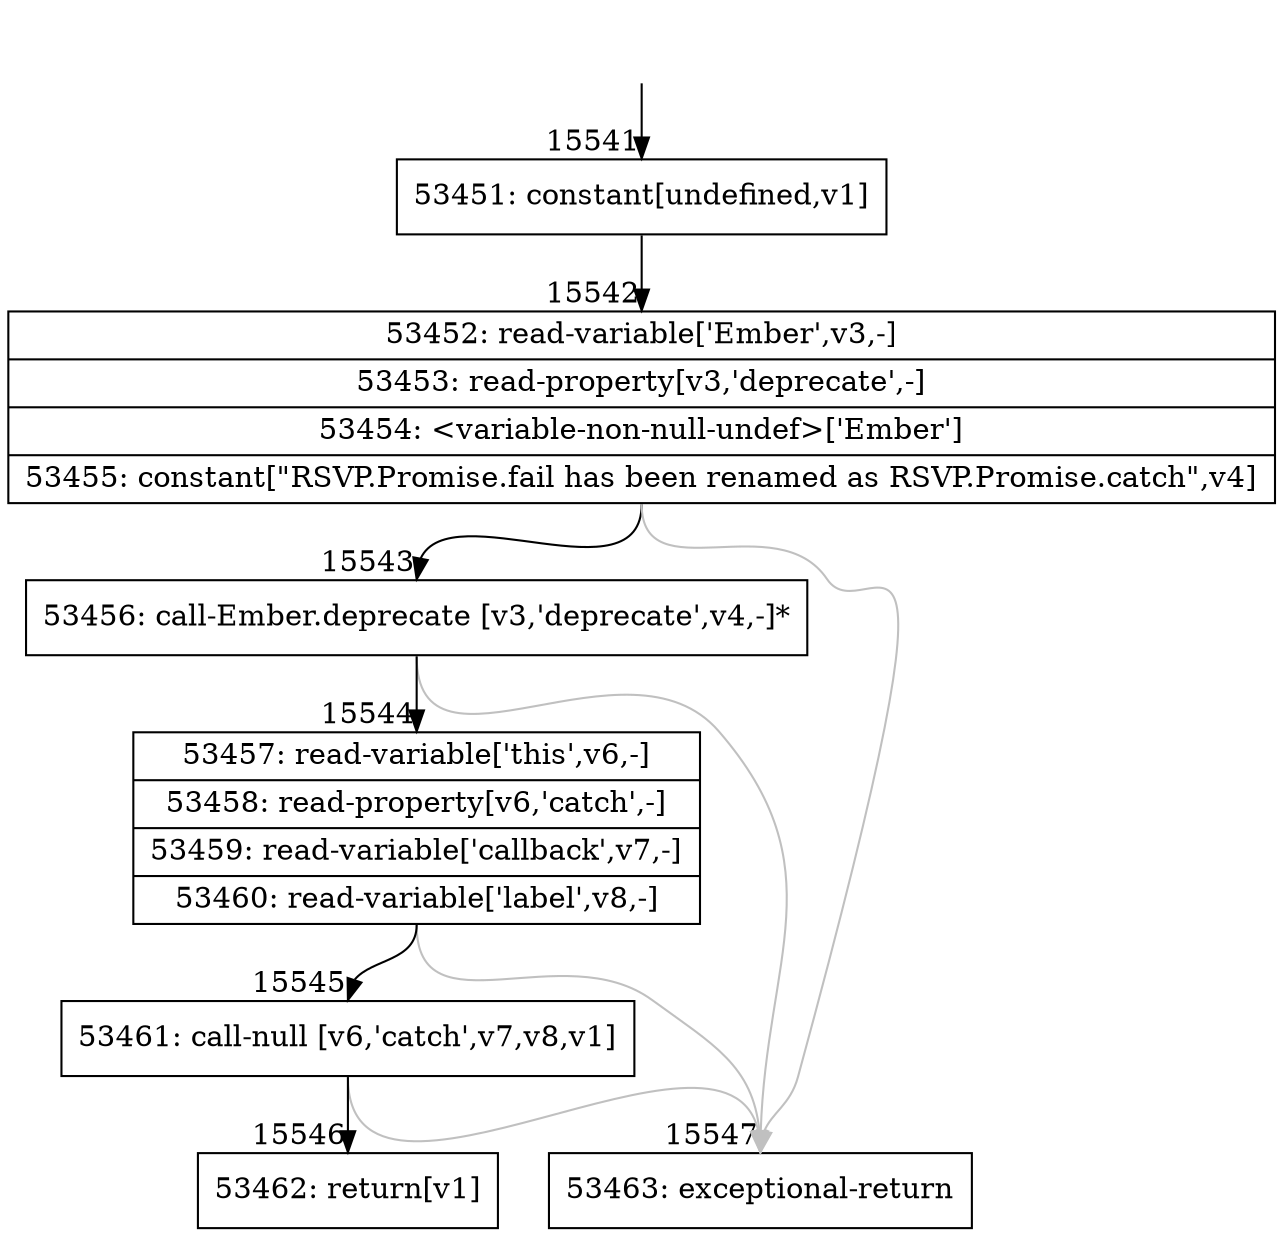 digraph {
rankdir="TD"
BB_entry1316[shape=none,label=""];
BB_entry1316 -> BB15541 [tailport=s, headport=n, headlabel="    15541"]
BB15541 [shape=record label="{53451: constant[undefined,v1]}" ] 
BB15541 -> BB15542 [tailport=s, headport=n, headlabel="      15542"]
BB15542 [shape=record label="{53452: read-variable['Ember',v3,-]|53453: read-property[v3,'deprecate',-]|53454: \<variable-non-null-undef\>['Ember']|53455: constant[\"RSVP.Promise.fail has been renamed as RSVP.Promise.catch\",v4]}" ] 
BB15542 -> BB15543 [tailport=s, headport=n, headlabel="      15543"]
BB15542 -> BB15547 [tailport=s, headport=n, color=gray, headlabel="      15547"]
BB15543 [shape=record label="{53456: call-Ember.deprecate [v3,'deprecate',v4,-]*}" ] 
BB15543 -> BB15544 [tailport=s, headport=n, headlabel="      15544"]
BB15543 -> BB15547 [tailport=s, headport=n, color=gray]
BB15544 [shape=record label="{53457: read-variable['this',v6,-]|53458: read-property[v6,'catch',-]|53459: read-variable['callback',v7,-]|53460: read-variable['label',v8,-]}" ] 
BB15544 -> BB15545 [tailport=s, headport=n, headlabel="      15545"]
BB15544 -> BB15547 [tailport=s, headport=n, color=gray]
BB15545 [shape=record label="{53461: call-null [v6,'catch',v7,v8,v1]}" ] 
BB15545 -> BB15546 [tailport=s, headport=n, headlabel="      15546"]
BB15545 -> BB15547 [tailport=s, headport=n, color=gray]
BB15546 [shape=record label="{53462: return[v1]}" ] 
BB15547 [shape=record label="{53463: exceptional-return}" ] 
//#$~ 28653
}
